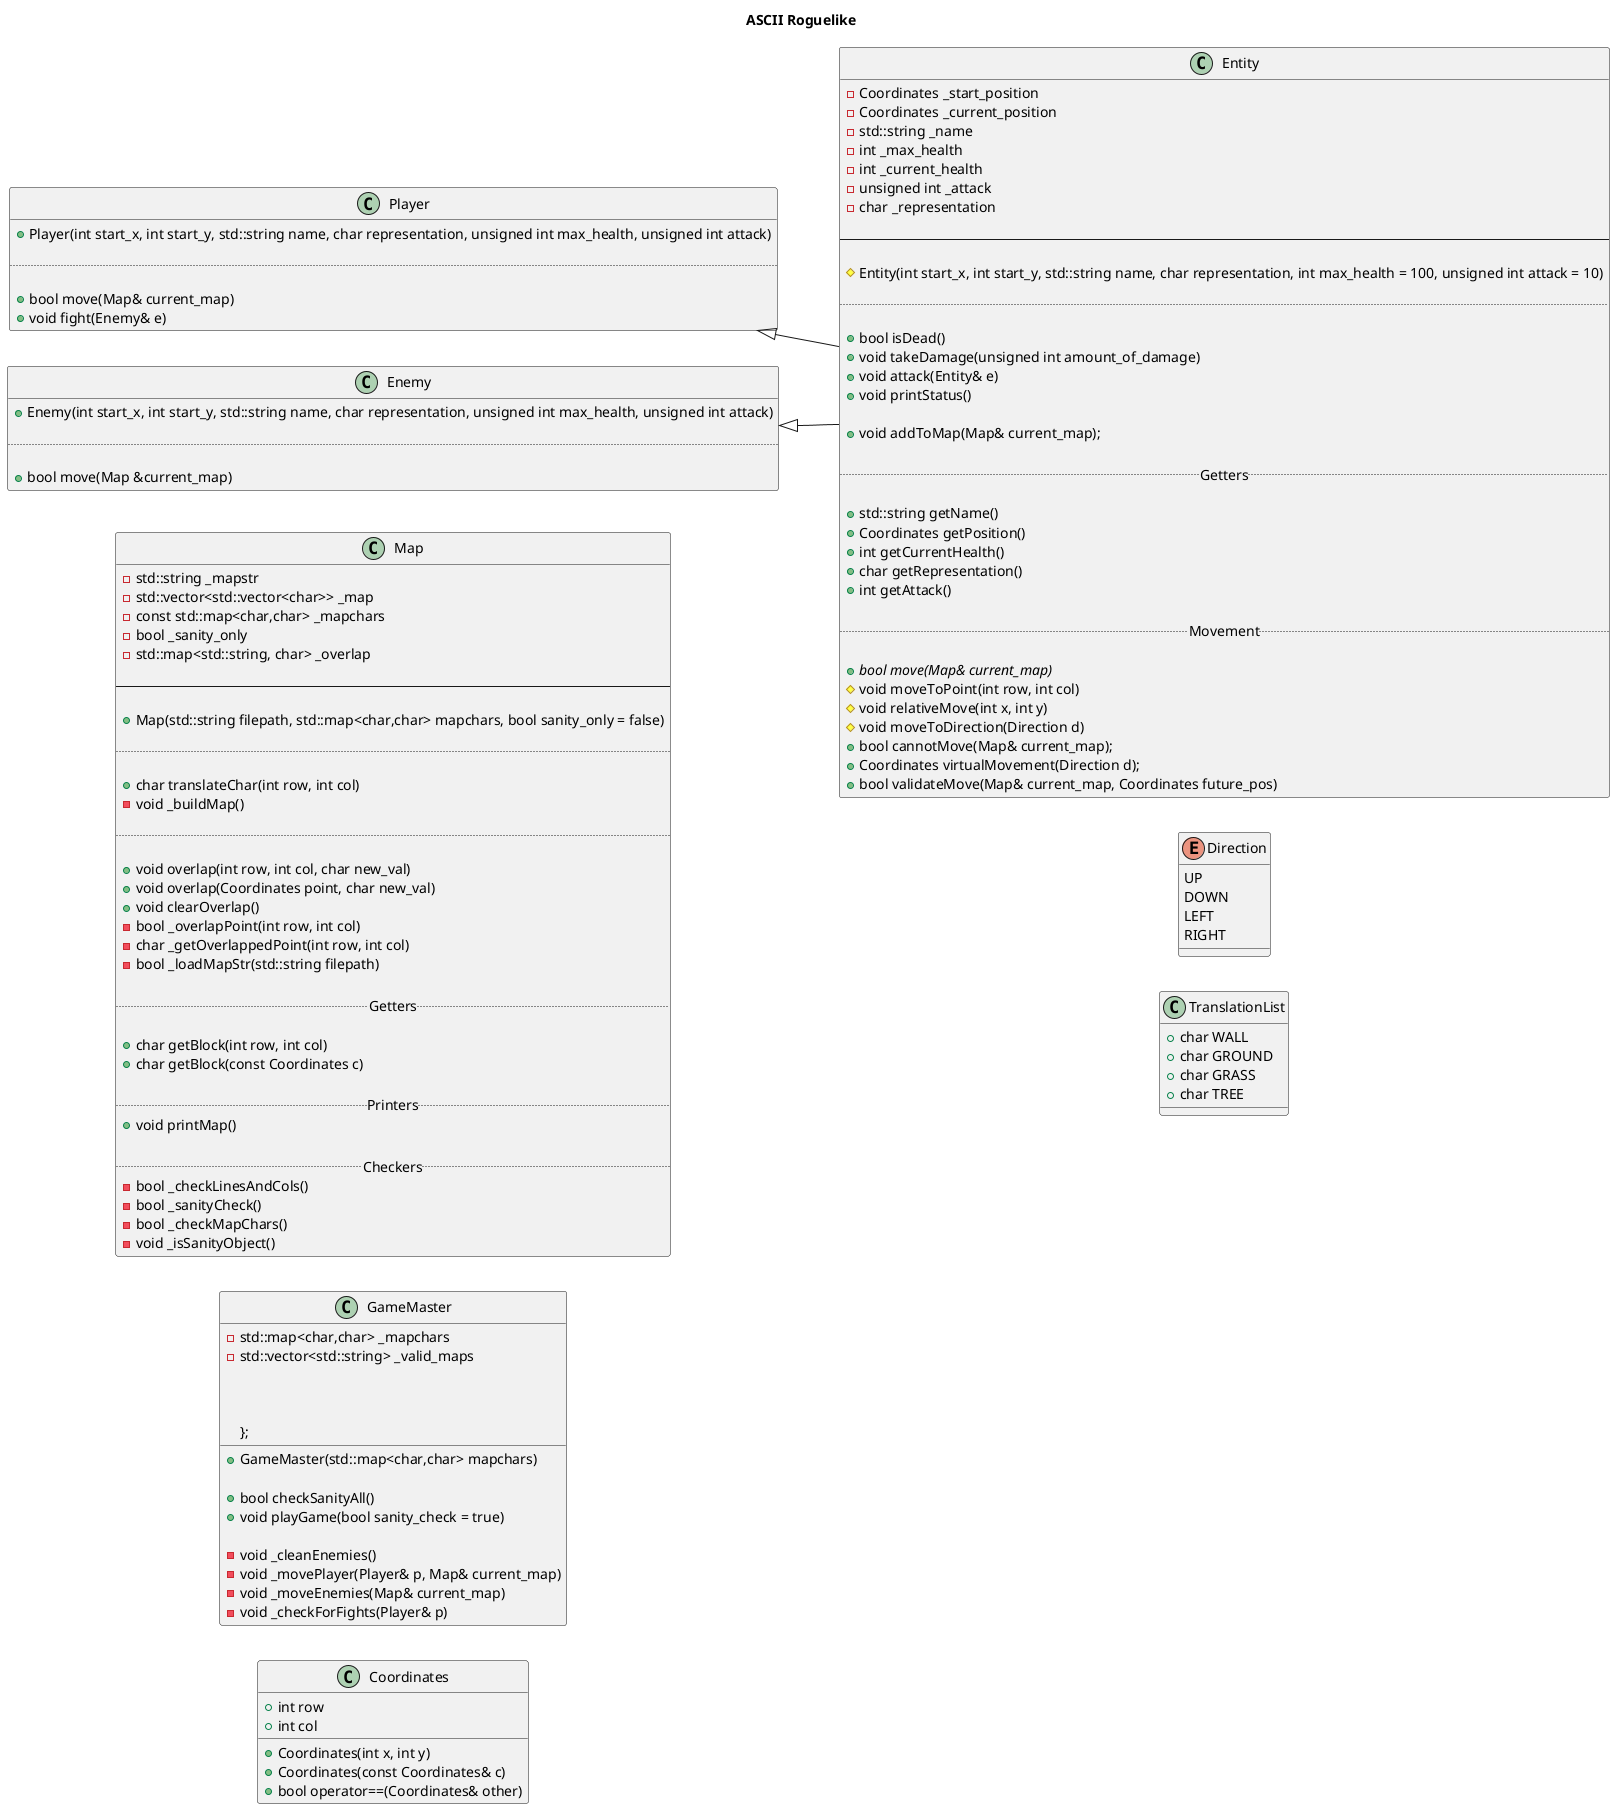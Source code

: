 @startuml

title ASCII Roguelike
left to right direction

class Entity {
    -Coordinates _start_position
    -Coordinates _current_position
    -std::string _name
    -int _max_health
    -int _current_health
    -unsigned int _attack
    -char _representation

    --

    #Entity(int start_x, int start_y, std::string name, char representation, int max_health = 100, unsigned int attack = 10)

    ..

    +bool isDead()
    +void takeDamage(unsigned int amount_of_damage)
    +void attack(Entity& e)
    +void printStatus()

    +void addToMap(Map& current_map);

    ..Getters..

    +std::string getName()
    +Coordinates getPosition()
    +int getCurrentHealth()
    +char getRepresentation()
    +int getAttack()

    ..Movement..

    +{abstract} bool move(Map& current_map)
    #void moveToPoint(int row, int col)
    #void relativeMove(int x, int y)
    #void moveToDirection(Direction d)
    +bool cannotMove(Map& current_map);
    +Coordinates virtualMovement(Direction d);
    +bool validateMove(Map& current_map, Coordinates future_pos)
}

Player <|-- Entity

class Player {
    +Player(int start_x, int start_y, std::string name, char representation, unsigned int max_health, unsigned int attack)

    ..

    +bool move(Map& current_map)
    +void fight(Enemy& e)
}

Enemy <|-- Entity

class Enemy {
    +Enemy(int start_x, int start_y, std::string name, char representation, unsigned int max_health, unsigned int attack)

    ..

    +bool move(Map &current_map)
}

class Map {
    -std::string _mapstr
    -std::vector<std::vector<char>> _map
    -const std::map<char,char> _mapchars
    -bool _sanity_only
    -std::map<std::string, char> _overlap

    --

    +Map(std::string filepath, std::map<char,char> mapchars, bool sanity_only = false)

    ..

    +char translateChar(int row, int col)
    -void _buildMap()

    ..

    +void overlap(int row, int col, char new_val)
    +void overlap(Coordinates point, char new_val)
    +void clearOverlap()
    -bool _overlapPoint(int row, int col)
    -char _getOverlappedPoint(int row, int col)
    -bool _loadMapStr(std::string filepath)

    ..Getters..

    +char getBlock(int row, int col)
    +char getBlock(const Coordinates c)

    ..Printers..
    +void printMap()

    ..Checkers..
    -bool _checkLinesAndCols()
    -bool _sanityCheck()
    -bool _checkMapChars()
    -void _isSanityObject()
}

class GameMaster {
    -std::map<char,char> _mapchars
    -std::vector<std::string> _valid_maps

    +GameMaster(std::map<char,char> mapchars)

    +bool checkSanityAll()
    +void playGame(bool sanity_check = true)

    -void _cleanEnemies()
    -void _movePlayer(Player& p, Map& current_map)
    -void _moveEnemies(Map& current_map)
    -void _checkForFights(Player& p)
};

}

class Coordinates {
    +int row
    +int col

    +Coordinates(int x, int y)
    +Coordinates(const Coordinates& c)
    +bool operator==(Coordinates& other)
}

enum Direction {
    UP
    DOWN
    LEFT
    RIGHT
}

class TranslationList {
    +char WALL
    +char GROUND
    +char GRASS
    +char TREE
}

@enduml
